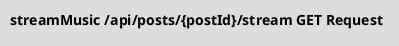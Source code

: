 @startuml streamMusic-Request
!theme toy
skinparam linetype ortho
title "streamMusic /api/posts/{postId}/stream GET Request"
@enduml
@startuml streamMusic-Response
!theme toy
skinparam linetype ortho
title "streamMusic /api/posts/{postId}/stream GET Response"

file "postId.mp3"

note left of "postId.mp3"
    Stream of bytes
end note
@enduml
